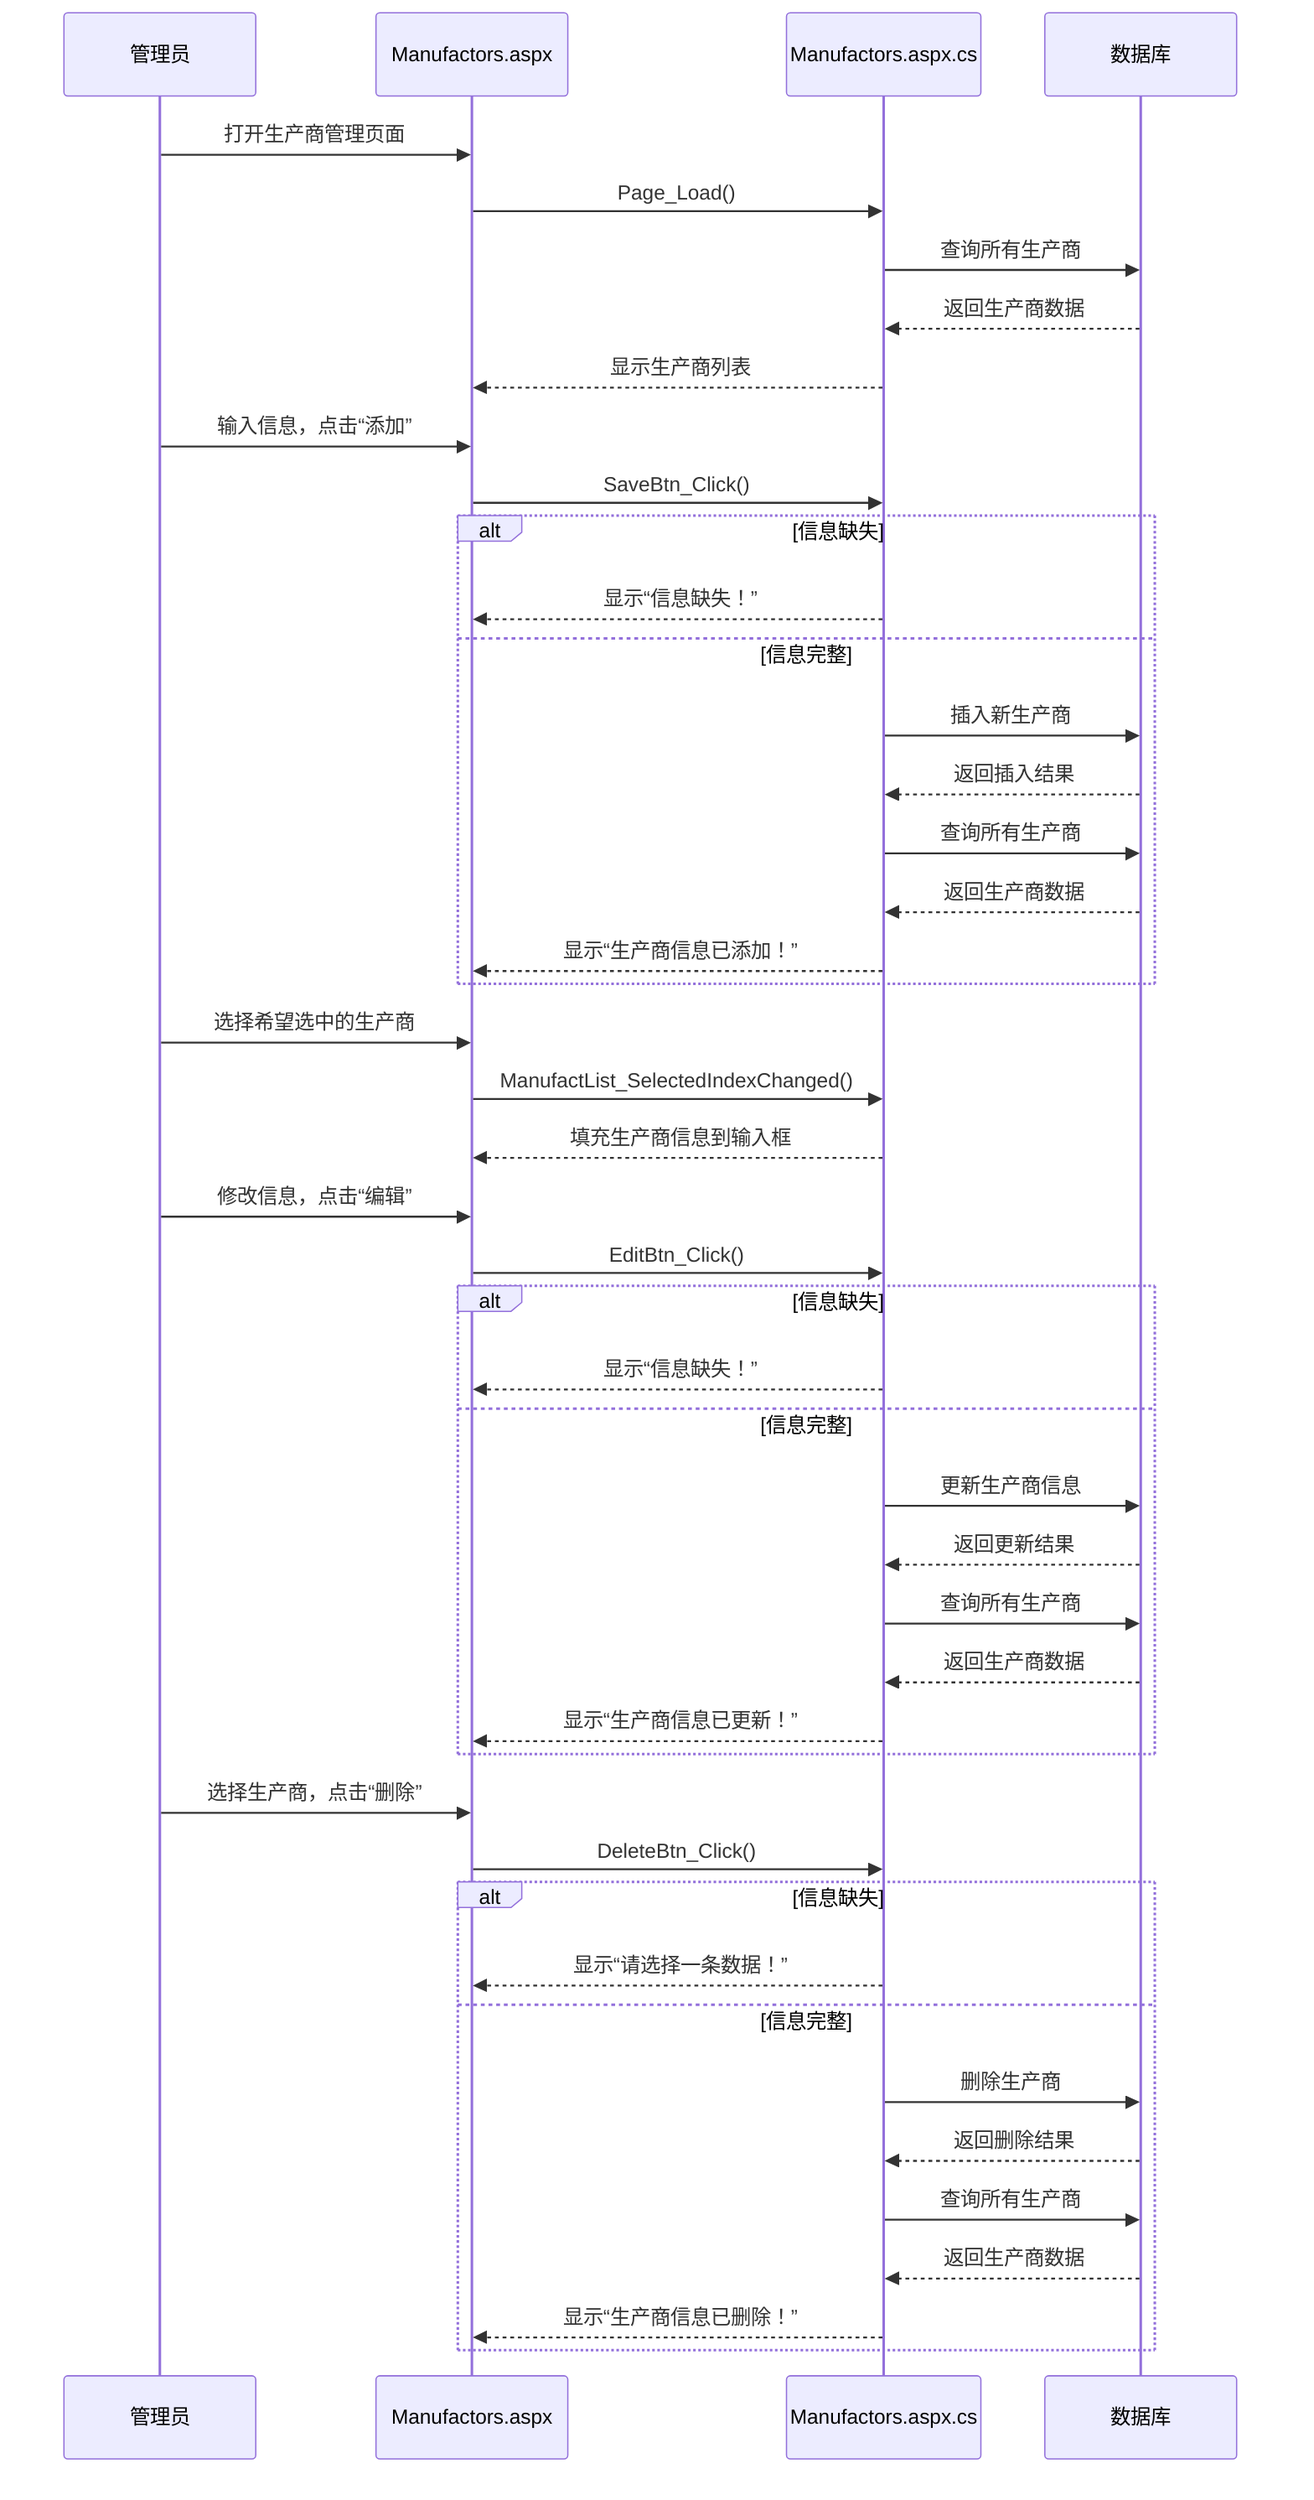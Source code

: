sequenceDiagram
    participant 管理员
    participant Manufactors.aspx
    participant Manufactors.aspx.cs
    participant 数据库

    管理员->>Manufactors.aspx: 打开生产商管理页面
    Manufactors.aspx->>Manufactors.aspx.cs: Page_Load()
    Manufactors.aspx.cs->>数据库: 查询所有生产商
    数据库-->>Manufactors.aspx.cs: 返回生产商数据
    Manufactors.aspx.cs-->>Manufactors.aspx: 显示生产商列表

    管理员->>Manufactors.aspx: 输入信息，点击“添加”
    Manufactors.aspx->>Manufactors.aspx.cs: SaveBtn_Click()
    alt 信息缺失
        Manufactors.aspx.cs-->>Manufactors.aspx: 显示“信息缺失！”
    else 信息完整
        Manufactors.aspx.cs->>数据库: 插入新生产商
        数据库-->>Manufactors.aspx.cs: 返回插入结果
        Manufactors.aspx.cs->>数据库: 查询所有生产商
        数据库-->>Manufactors.aspx.cs: 返回生产商数据
        Manufactors.aspx.cs-->>Manufactors.aspx: 显示“生产商信息已添加！”
    end

    管理员->>Manufactors.aspx: 选择希望选中的生产商
    Manufactors.aspx->>Manufactors.aspx.cs: ManufactList_SelectedIndexChanged()
    Manufactors.aspx.cs-->>Manufactors.aspx: 填充生产商信息到输入框

    管理员->>Manufactors.aspx: 修改信息，点击“编辑”
    Manufactors.aspx->>Manufactors.aspx.cs: EditBtn_Click()
    alt 信息缺失
        Manufactors.aspx.cs-->>Manufactors.aspx: 显示“信息缺失！”
    else 信息完整
        Manufactors.aspx.cs->>数据库: 更新生产商信息
        数据库-->>Manufactors.aspx.cs: 返回更新结果
        Manufactors.aspx.cs->>数据库: 查询所有生产商
        数据库-->>Manufactors.aspx.cs: 返回生产商数据
        Manufactors.aspx.cs-->>Manufactors.aspx: 显示“生产商信息已更新！”
    end

    管理员->>Manufactors.aspx: 选择生产商，点击“删除”
    Manufactors.aspx->>Manufactors.aspx.cs: DeleteBtn_Click()
    alt 信息缺失
        Manufactors.aspx.cs-->>Manufactors.aspx: 显示“请选择一条数据！”
    else 信息完整
        Manufactors.aspx.cs->>数据库: 删除生产商
        数据库-->>Manufactors.aspx.cs: 返回删除结果
        Manufactors.aspx.cs->>数据库: 查询所有生产商
        数据库-->>Manufactors.aspx.cs: 返回生产商数据
        Manufactors.aspx.cs-->>Manufactors.aspx: 显示“生产商信息已删除！”
    end